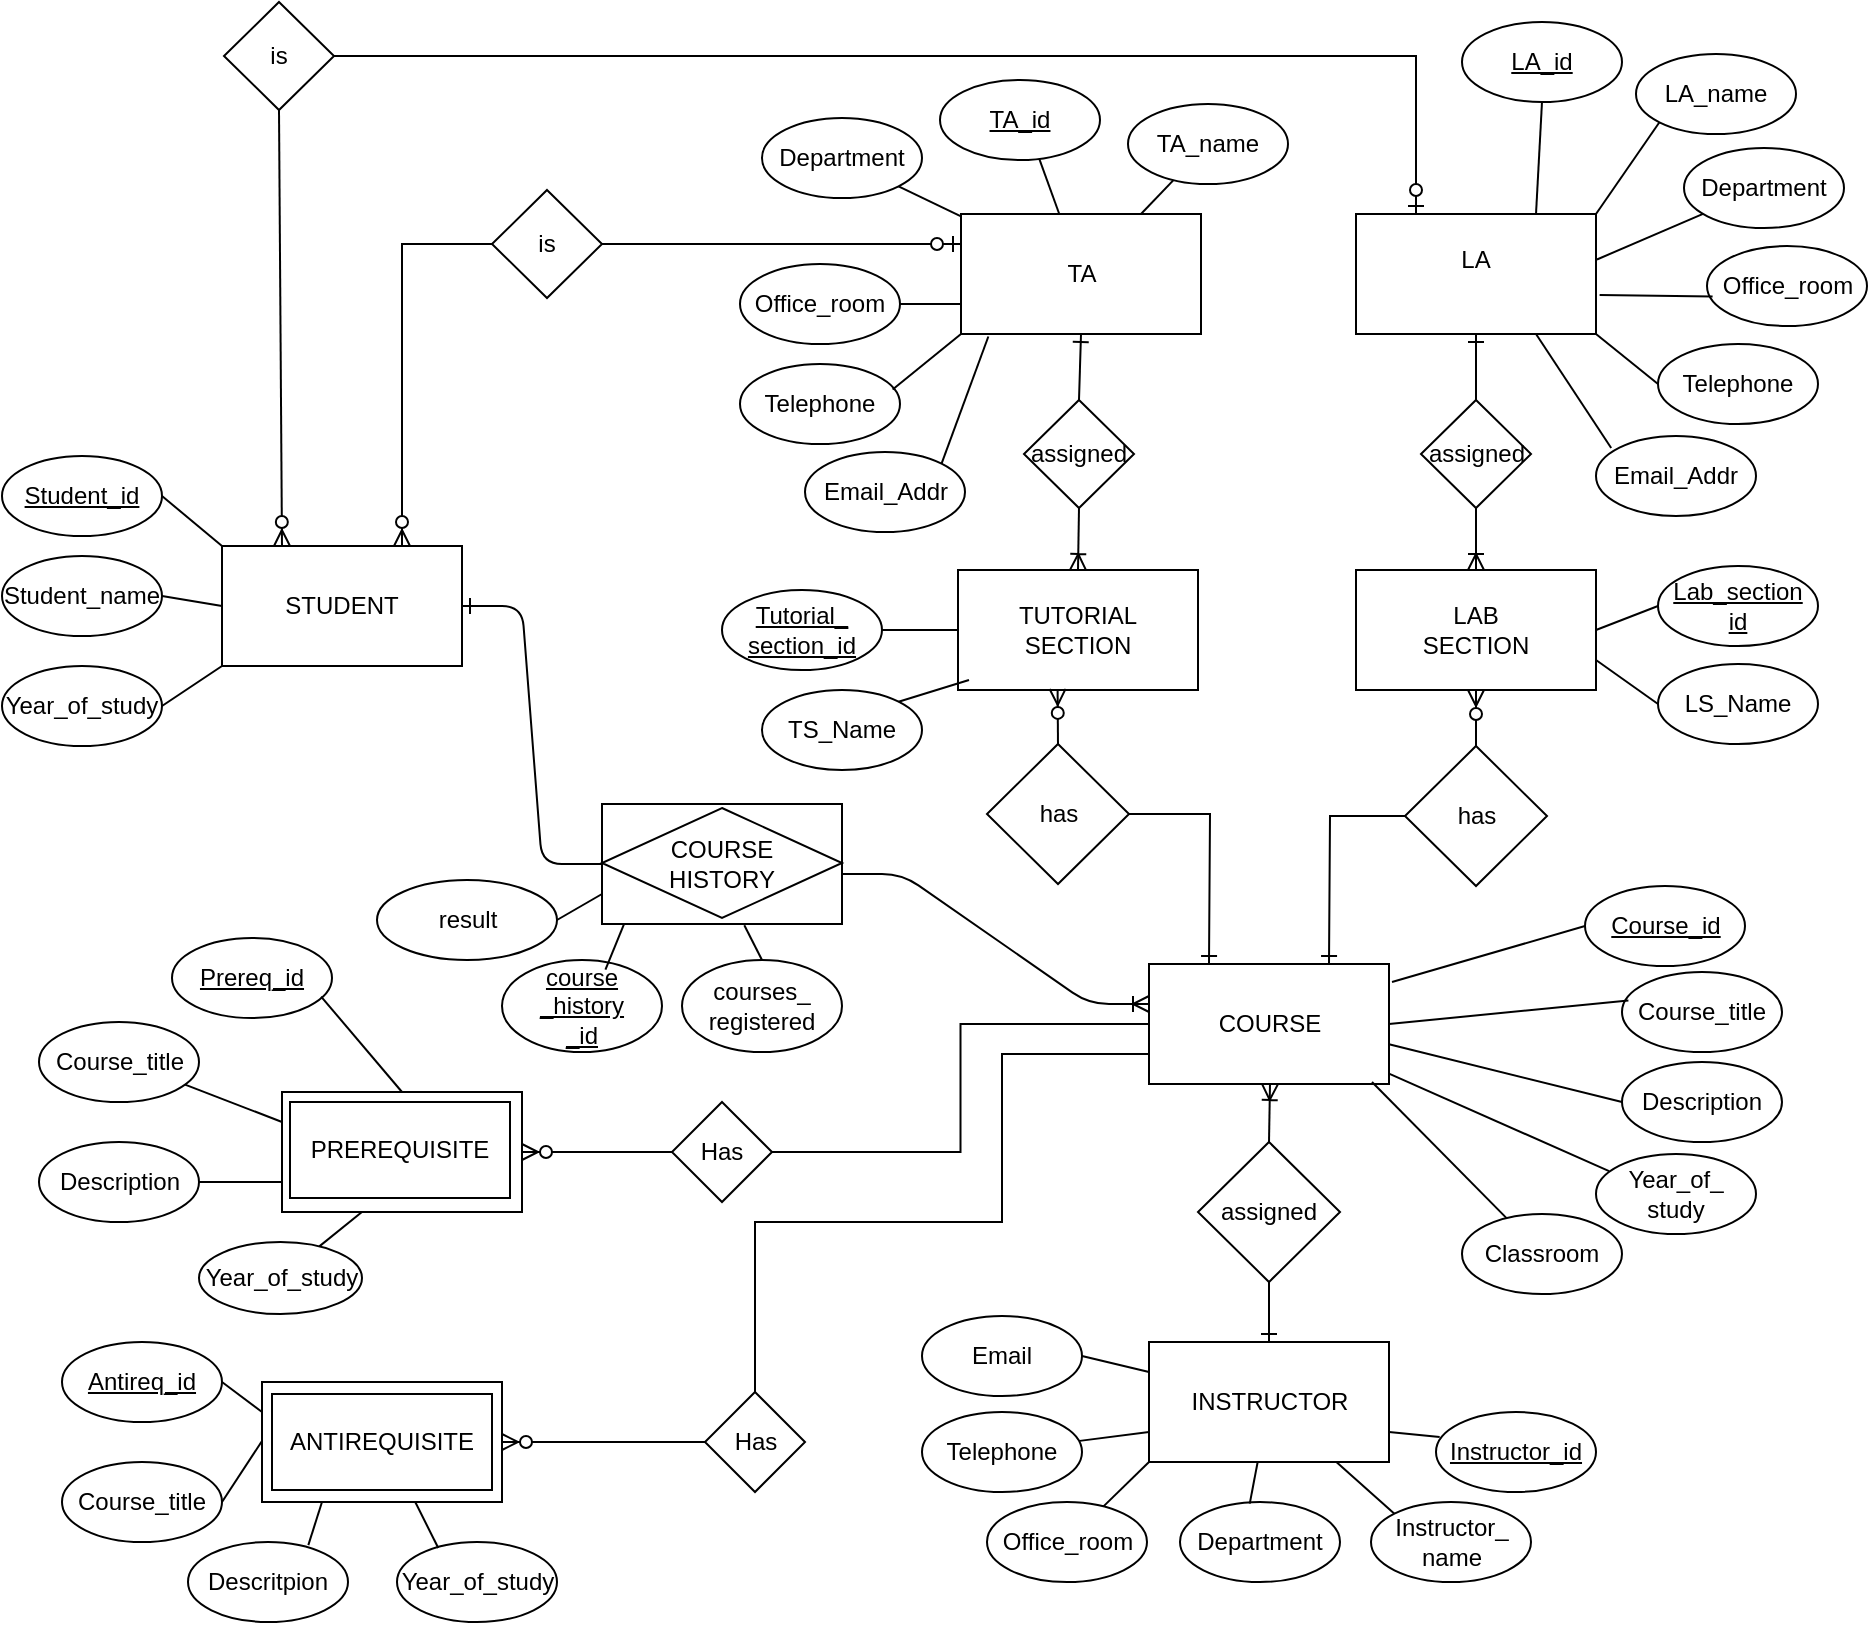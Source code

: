 <mxfile version="14.8.5" type="github">
  <diagram id="R2lEEEUBdFMjLlhIrx00" name="Page-1">
    <mxGraphModel dx="1157" dy="624" grid="1" gridSize="10" guides="1" tooltips="1" connect="1" arrows="1" fold="1" page="1" pageScale="1" pageWidth="1100" pageHeight="850" math="0" shadow="0" extFonts="Permanent Marker^https://fonts.googleapis.com/css?family=Permanent+Marker">
      <root>
        <mxCell id="0" />
        <mxCell id="1" parent="0" />
        <mxCell id="dtSJZiSJ7NeYfZaBEJuU-1" value="COURSE" style="rounded=0;whiteSpace=wrap;html=1;" parent="1" vertex="1">
          <mxGeometry x="683.5" y="491" width="120" height="60" as="geometry" />
        </mxCell>
        <mxCell id="dtSJZiSJ7NeYfZaBEJuU-2" value="&lt;div&gt;LA&lt;/div&gt;&lt;div&gt;&lt;br&gt;&lt;/div&gt;" style="rounded=0;whiteSpace=wrap;html=1;" parent="1" vertex="1">
          <mxGeometry x="787" y="116" width="120" height="60" as="geometry" />
        </mxCell>
        <mxCell id="dtSJZiSJ7NeYfZaBEJuU-4" value="has" style="rhombus;whiteSpace=wrap;html=1;" parent="1" vertex="1">
          <mxGeometry x="602.5" y="381" width="71" height="70" as="geometry" />
        </mxCell>
        <mxCell id="dtSJZiSJ7NeYfZaBEJuU-5" value="has" style="rhombus;whiteSpace=wrap;html=1;" parent="1" vertex="1">
          <mxGeometry x="811.5" y="382" width="71" height="70" as="geometry" />
        </mxCell>
        <mxCell id="dtSJZiSJ7NeYfZaBEJuU-6" value="&lt;u&gt;Course_id&lt;/u&gt;" style="ellipse;whiteSpace=wrap;html=1;" parent="1" vertex="1">
          <mxGeometry x="901.5" y="452" width="80" height="40" as="geometry" />
        </mxCell>
        <mxCell id="dtSJZiSJ7NeYfZaBEJuU-7" value="Course_title" style="ellipse;whiteSpace=wrap;html=1;" parent="1" vertex="1">
          <mxGeometry x="920" y="495" width="80" height="40" as="geometry" />
        </mxCell>
        <mxCell id="dtSJZiSJ7NeYfZaBEJuU-8" value="Description" style="ellipse;whiteSpace=wrap;html=1;" parent="1" vertex="1">
          <mxGeometry x="920" y="540" width="80" height="40" as="geometry" />
        </mxCell>
        <mxCell id="dtSJZiSJ7NeYfZaBEJuU-9" value="Year_of_&lt;div&gt;study&lt;br&gt;&lt;/div&gt;" style="ellipse;whiteSpace=wrap;html=1;" parent="1" vertex="1">
          <mxGeometry x="907" y="586" width="80" height="40" as="geometry" />
        </mxCell>
        <mxCell id="dtSJZiSJ7NeYfZaBEJuU-10" value="Classroom" style="ellipse;whiteSpace=wrap;html=1;" parent="1" vertex="1">
          <mxGeometry x="840" y="616" width="80" height="40" as="geometry" />
        </mxCell>
        <mxCell id="dtSJZiSJ7NeYfZaBEJuU-12" value="TA" style="rounded=0;whiteSpace=wrap;html=1;" parent="1" vertex="1">
          <mxGeometry x="589.5" y="116" width="120" height="60" as="geometry" />
        </mxCell>
        <mxCell id="dtSJZiSJ7NeYfZaBEJuU-87" value="assigned" style="rhombus;whiteSpace=wrap;html=1;" parent="1" vertex="1">
          <mxGeometry x="621" y="209" width="55" height="54" as="geometry" />
        </mxCell>
        <mxCell id="dtSJZiSJ7NeYfZaBEJuU-88" value="assigned" style="rhombus;whiteSpace=wrap;html=1;" parent="1" vertex="1">
          <mxGeometry x="819.5" y="209" width="55" height="54" as="geometry" />
        </mxCell>
        <mxCell id="dtSJZiSJ7NeYfZaBEJuU-3" value="&lt;div&gt;TUTORIAL&lt;/div&gt;&lt;div&gt;SECTION&lt;br&gt;&lt;/div&gt;" style="rounded=0;whiteSpace=wrap;html=1;" parent="1" vertex="1">
          <mxGeometry x="588" y="294" width="120" height="60" as="geometry" />
        </mxCell>
        <mxCell id="dtSJZiSJ7NeYfZaBEJuU-13" value="&lt;div&gt;&lt;div&gt;LAB&lt;/div&gt;&lt;div&gt;SECTION&lt;br&gt;&lt;/div&gt;&lt;/div&gt;" style="rounded=0;whiteSpace=wrap;html=1;" parent="1" vertex="1">
          <mxGeometry x="787" y="294" width="120" height="60" as="geometry" />
        </mxCell>
        <mxCell id="dtSJZiSJ7NeYfZaBEJuU-90" value="INSTRUCTOR" style="rounded=0;whiteSpace=wrap;html=1;" parent="1" vertex="1">
          <mxGeometry x="683.5" y="680" width="120" height="60" as="geometry" />
        </mxCell>
        <mxCell id="dtSJZiSJ7NeYfZaBEJuU-91" value="assigned" style="rhombus;whiteSpace=wrap;html=1;" parent="1" vertex="1">
          <mxGeometry x="708" y="580" width="71" height="70" as="geometry" />
        </mxCell>
        <mxCell id="dtSJZiSJ7NeYfZaBEJuU-92" value="is" style="rhombus;whiteSpace=wrap;html=1;" parent="1" vertex="1">
          <mxGeometry x="355" y="104" width="55" height="54" as="geometry" />
        </mxCell>
        <mxCell id="dtSJZiSJ7NeYfZaBEJuU-93" value="is" style="rhombus;whiteSpace=wrap;html=1;" parent="1" vertex="1">
          <mxGeometry x="221" y="10" width="55" height="54" as="geometry" />
        </mxCell>
        <mxCell id="dtSJZiSJ7NeYfZaBEJuU-94" value="STUDENT" style="rounded=0;whiteSpace=wrap;html=1;" parent="1" vertex="1">
          <mxGeometry x="220" y="282" width="120" height="60" as="geometry" />
        </mxCell>
        <mxCell id="dtSJZiSJ7NeYfZaBEJuU-101" value="" style="group" parent="1" vertex="1" connectable="0">
          <mxGeometry x="250" y="555" width="120" height="62" as="geometry" />
        </mxCell>
        <mxCell id="dtSJZiSJ7NeYfZaBEJuU-97" value="PREREQUISITE" style="rounded=0;whiteSpace=wrap;html=1;" parent="dtSJZiSJ7NeYfZaBEJuU-101" vertex="1">
          <mxGeometry width="120" height="60" as="geometry" />
        </mxCell>
        <mxCell id="snVMvcun_iJOE07Ua8r6-9" value="PREREQUISITE" style="rounded=0;whiteSpace=wrap;html=1;" vertex="1" parent="dtSJZiSJ7NeYfZaBEJuU-101">
          <mxGeometry x="4" y="5" width="110" height="48" as="geometry" />
        </mxCell>
        <mxCell id="dtSJZiSJ7NeYfZaBEJuU-102" value="" style="group" parent="1" vertex="1" connectable="0">
          <mxGeometry x="410" y="411" width="120" height="60" as="geometry" />
        </mxCell>
        <mxCell id="dtSJZiSJ7NeYfZaBEJuU-95" value="" style="rounded=0;whiteSpace=wrap;html=1;" parent="dtSJZiSJ7NeYfZaBEJuU-102" vertex="1">
          <mxGeometry width="120" height="60" as="geometry" />
        </mxCell>
        <mxCell id="dtSJZiSJ7NeYfZaBEJuU-96" value="&lt;div&gt;COURSE&lt;/div&gt;&lt;div&gt;HISTORY&lt;br&gt;&lt;/div&gt;" style="rhombus;whiteSpace=wrap;html=1;" parent="dtSJZiSJ7NeYfZaBEJuU-102" vertex="1">
          <mxGeometry y="2" width="120" height="55" as="geometry" />
        </mxCell>
        <mxCell id="dtSJZiSJ7NeYfZaBEJuU-103" value="" style="group" parent="1" vertex="1" connectable="0">
          <mxGeometry x="240" y="700" width="120" height="60" as="geometry" />
        </mxCell>
        <mxCell id="dtSJZiSJ7NeYfZaBEJuU-99" value="" style="rounded=0;whiteSpace=wrap;html=1;" parent="dtSJZiSJ7NeYfZaBEJuU-103" vertex="1">
          <mxGeometry width="120" height="60" as="geometry" />
        </mxCell>
        <mxCell id="snVMvcun_iJOE07Ua8r6-13" value="ANTIREQUISITE" style="rounded=0;whiteSpace=wrap;html=1;" vertex="1" parent="dtSJZiSJ7NeYfZaBEJuU-103">
          <mxGeometry x="5" y="6" width="110" height="48" as="geometry" />
        </mxCell>
        <mxCell id="dtSJZiSJ7NeYfZaBEJuU-104" value="&lt;u&gt;Student_id&lt;/u&gt;" style="ellipse;whiteSpace=wrap;html=1;" parent="1" vertex="1">
          <mxGeometry x="110" y="237" width="80" height="40" as="geometry" />
        </mxCell>
        <mxCell id="dtSJZiSJ7NeYfZaBEJuU-105" value="Student_name" style="ellipse;whiteSpace=wrap;html=1;" parent="1" vertex="1">
          <mxGeometry x="110" y="287" width="80" height="40" as="geometry" />
        </mxCell>
        <mxCell id="dtSJZiSJ7NeYfZaBEJuU-106" value="Year_of_study" style="ellipse;whiteSpace=wrap;html=1;" parent="1" vertex="1">
          <mxGeometry x="110" y="342" width="80" height="40" as="geometry" />
        </mxCell>
        <mxCell id="dtSJZiSJ7NeYfZaBEJuU-107" value="Office_room" style="ellipse;whiteSpace=wrap;html=1;" parent="1" vertex="1">
          <mxGeometry x="602.5" y="760" width="80" height="40" as="geometry" />
        </mxCell>
        <mxCell id="dtSJZiSJ7NeYfZaBEJuU-108" value="Department" style="ellipse;whiteSpace=wrap;html=1;" parent="1" vertex="1">
          <mxGeometry x="699" y="760" width="80" height="40" as="geometry" />
        </mxCell>
        <mxCell id="dtSJZiSJ7NeYfZaBEJuU-109" value="Instructor_&lt;div&gt;name&lt;/div&gt;" style="ellipse;whiteSpace=wrap;html=1;" parent="1" vertex="1">
          <mxGeometry x="794.5" y="760" width="80" height="40" as="geometry" />
        </mxCell>
        <mxCell id="dtSJZiSJ7NeYfZaBEJuU-110" value="Telephone" style="ellipse;whiteSpace=wrap;html=1;" parent="1" vertex="1">
          <mxGeometry x="570" y="715" width="80" height="40" as="geometry" />
        </mxCell>
        <mxCell id="dtSJZiSJ7NeYfZaBEJuU-111" value="Email" style="ellipse;whiteSpace=wrap;html=1;" parent="1" vertex="1">
          <mxGeometry x="570" y="667" width="80" height="40" as="geometry" />
        </mxCell>
        <mxCell id="dtSJZiSJ7NeYfZaBEJuU-112" value="&lt;u&gt;Instructor_id&lt;/u&gt;" style="ellipse;whiteSpace=wrap;html=1;" parent="1" vertex="1">
          <mxGeometry x="827" y="715" width="80" height="40" as="geometry" />
        </mxCell>
        <mxCell id="dtSJZiSJ7NeYfZaBEJuU-113" value="LA_name" style="ellipse;whiteSpace=wrap;html=1;" parent="1" vertex="1">
          <mxGeometry x="927" y="36" width="80" height="40" as="geometry" />
        </mxCell>
        <mxCell id="dtSJZiSJ7NeYfZaBEJuU-114" value="Department" style="ellipse;whiteSpace=wrap;html=1;" parent="1" vertex="1">
          <mxGeometry x="951" y="83" width="80" height="40" as="geometry" />
        </mxCell>
        <mxCell id="dtSJZiSJ7NeYfZaBEJuU-115" value="Office_room" style="ellipse;whiteSpace=wrap;html=1;" parent="1" vertex="1">
          <mxGeometry x="962.5" y="132" width="80" height="40" as="geometry" />
        </mxCell>
        <mxCell id="dtSJZiSJ7NeYfZaBEJuU-116" value="Telephone" style="ellipse;whiteSpace=wrap;html=1;" parent="1" vertex="1">
          <mxGeometry x="938" y="181" width="80" height="40" as="geometry" />
        </mxCell>
        <mxCell id="dtSJZiSJ7NeYfZaBEJuU-118" value="Email_Addr" style="ellipse;whiteSpace=wrap;html=1;" parent="1" vertex="1">
          <mxGeometry x="907" y="227" width="80" height="40" as="geometry" />
        </mxCell>
        <mxCell id="dtSJZiSJ7NeYfZaBEJuU-119" value="&lt;u&gt;LA_id&lt;/u&gt;" style="ellipse;whiteSpace=wrap;html=1;" parent="1" vertex="1">
          <mxGeometry x="840" y="20" width="80" height="40" as="geometry" />
        </mxCell>
        <mxCell id="dtSJZiSJ7NeYfZaBEJuU-120" value="&lt;u&gt;Lab_section&lt;/u&gt;&lt;div&gt;&lt;u&gt;id&lt;br&gt;&lt;/u&gt;&lt;/div&gt;" style="ellipse;whiteSpace=wrap;html=1;" parent="1" vertex="1">
          <mxGeometry x="938" y="292" width="80" height="40" as="geometry" />
        </mxCell>
        <mxCell id="dtSJZiSJ7NeYfZaBEJuU-121" value="&lt;u&gt;Tutorial_&lt;/u&gt;&lt;div&gt;&lt;u&gt;section_id&lt;br&gt;&lt;/u&gt;&lt;/div&gt;" style="ellipse;whiteSpace=wrap;html=1;" parent="1" vertex="1">
          <mxGeometry x="470" y="304" width="80" height="40" as="geometry" />
        </mxCell>
        <mxCell id="dtSJZiSJ7NeYfZaBEJuU-122" value="&lt;u&gt;Prereq_id&lt;/u&gt;" style="ellipse;whiteSpace=wrap;html=1;" parent="1" vertex="1">
          <mxGeometry x="195" y="478" width="80" height="40" as="geometry" />
        </mxCell>
        <mxCell id="dtSJZiSJ7NeYfZaBEJuU-123" value="Course_title" style="ellipse;whiteSpace=wrap;html=1;" parent="1" vertex="1">
          <mxGeometry x="128.5" y="520" width="80" height="40" as="geometry" />
        </mxCell>
        <mxCell id="dtSJZiSJ7NeYfZaBEJuU-124" value="Description" style="ellipse;whiteSpace=wrap;html=1;" parent="1" vertex="1">
          <mxGeometry x="128.5" y="580" width="80" height="40" as="geometry" />
        </mxCell>
        <mxCell id="dtSJZiSJ7NeYfZaBEJuU-125" value="&lt;u&gt;Antireq_id&lt;/u&gt;" style="ellipse;whiteSpace=wrap;html=1;" parent="1" vertex="1">
          <mxGeometry x="140" y="680" width="80" height="40" as="geometry" />
        </mxCell>
        <mxCell id="dtSJZiSJ7NeYfZaBEJuU-126" value="Course_title" style="ellipse;whiteSpace=wrap;html=1;" parent="1" vertex="1">
          <mxGeometry x="140" y="740" width="80" height="40" as="geometry" />
        </mxCell>
        <mxCell id="dtSJZiSJ7NeYfZaBEJuU-127" value="Descritpion" style="ellipse;whiteSpace=wrap;html=1;" parent="1" vertex="1">
          <mxGeometry x="203" y="780" width="80" height="40" as="geometry" />
        </mxCell>
        <mxCell id="dtSJZiSJ7NeYfZaBEJuU-129" value="Year_of_study" style="ellipse;whiteSpace=wrap;html=1;" parent="1" vertex="1">
          <mxGeometry x="208.5" y="630" width="81.5" height="36" as="geometry" />
        </mxCell>
        <mxCell id="dtSJZiSJ7NeYfZaBEJuU-130" value="Year_of_study" style="ellipse;whiteSpace=wrap;html=1;" parent="1" vertex="1">
          <mxGeometry x="307.5" y="780" width="80" height="40" as="geometry" />
        </mxCell>
        <mxCell id="dtSJZiSJ7NeYfZaBEJuU-131" value="Department" style="ellipse;whiteSpace=wrap;html=1;" parent="1" vertex="1">
          <mxGeometry x="490" y="68" width="80" height="40" as="geometry" />
        </mxCell>
        <mxCell id="dtSJZiSJ7NeYfZaBEJuU-132" value="Office_room" style="ellipse;whiteSpace=wrap;html=1;" parent="1" vertex="1">
          <mxGeometry x="479" y="141" width="80" height="40" as="geometry" />
        </mxCell>
        <mxCell id="dtSJZiSJ7NeYfZaBEJuU-133" value="Telephone" style="ellipse;whiteSpace=wrap;html=1;" parent="1" vertex="1">
          <mxGeometry x="479" y="191" width="80" height="40" as="geometry" />
        </mxCell>
        <mxCell id="dtSJZiSJ7NeYfZaBEJuU-134" value="Email_Addr" style="ellipse;whiteSpace=wrap;html=1;" parent="1" vertex="1">
          <mxGeometry x="511.5" y="235" width="80" height="40" as="geometry" />
        </mxCell>
        <mxCell id="dtSJZiSJ7NeYfZaBEJuU-135" value="TA_name" style="ellipse;whiteSpace=wrap;html=1;" parent="1" vertex="1">
          <mxGeometry x="673" y="61" width="80" height="40" as="geometry" />
        </mxCell>
        <mxCell id="dtSJZiSJ7NeYfZaBEJuU-136" value="&lt;u&gt;TA_id&lt;/u&gt;" style="ellipse;whiteSpace=wrap;html=1;" parent="1" vertex="1">
          <mxGeometry x="579" y="49" width="80" height="40" as="geometry" />
        </mxCell>
        <mxCell id="dtSJZiSJ7NeYfZaBEJuU-152" value="" style="endArrow=none;html=1;exitX=1;exitY=0.5;exitDx=0;exitDy=0;entryX=0;entryY=0;entryDx=0;entryDy=0;" parent="1" source="dtSJZiSJ7NeYfZaBEJuU-104" target="dtSJZiSJ7NeYfZaBEJuU-94" edge="1">
          <mxGeometry width="50" height="50" relative="1" as="geometry">
            <mxPoint x="210" y="260" as="sourcePoint" />
            <mxPoint x="220" y="280" as="targetPoint" />
          </mxGeometry>
        </mxCell>
        <mxCell id="dtSJZiSJ7NeYfZaBEJuU-153" value="" style="endArrow=none;html=1;exitX=1;exitY=0.5;exitDx=0;exitDy=0;entryX=0;entryY=0.5;entryDx=0;entryDy=0;" parent="1" source="dtSJZiSJ7NeYfZaBEJuU-105" target="dtSJZiSJ7NeYfZaBEJuU-94" edge="1">
          <mxGeometry width="50" height="50" relative="1" as="geometry">
            <mxPoint x="300" y="420" as="sourcePoint" />
            <mxPoint x="350" y="370" as="targetPoint" />
          </mxGeometry>
        </mxCell>
        <mxCell id="dtSJZiSJ7NeYfZaBEJuU-154" value="" style="endArrow=none;html=1;exitX=1;exitY=0.5;exitDx=0;exitDy=0;entryX=0;entryY=1;entryDx=0;entryDy=0;" parent="1" source="dtSJZiSJ7NeYfZaBEJuU-106" target="dtSJZiSJ7NeYfZaBEJuU-94" edge="1">
          <mxGeometry width="50" height="50" relative="1" as="geometry">
            <mxPoint x="300" y="420" as="sourcePoint" />
            <mxPoint x="350" y="370" as="targetPoint" />
          </mxGeometry>
        </mxCell>
        <mxCell id="dtSJZiSJ7NeYfZaBEJuU-155" value="" style="endArrow=none;html=1;exitX=0.932;exitY=0.732;exitDx=0;exitDy=0;exitPerimeter=0;entryX=0.5;entryY=0;entryDx=0;entryDy=0;" parent="1" source="dtSJZiSJ7NeYfZaBEJuU-122" target="dtSJZiSJ7NeYfZaBEJuU-97" edge="1">
          <mxGeometry width="50" height="50" relative="1" as="geometry">
            <mxPoint x="300" y="420" as="sourcePoint" />
            <mxPoint x="350" y="370" as="targetPoint" />
          </mxGeometry>
        </mxCell>
        <mxCell id="dtSJZiSJ7NeYfZaBEJuU-156" value="" style="endArrow=none;html=1;entryX=0;entryY=0.25;entryDx=0;entryDy=0;exitX=0.913;exitY=0.782;exitDx=0;exitDy=0;exitPerimeter=0;" parent="1" source="dtSJZiSJ7NeYfZaBEJuU-123" target="dtSJZiSJ7NeYfZaBEJuU-97" edge="1">
          <mxGeometry width="50" height="50" relative="1" as="geometry">
            <mxPoint x="204" y="537" as="sourcePoint" />
            <mxPoint x="350" y="370" as="targetPoint" />
          </mxGeometry>
        </mxCell>
        <mxCell id="dtSJZiSJ7NeYfZaBEJuU-157" value="" style="endArrow=none;html=1;exitX=1;exitY=0.5;exitDx=0;exitDy=0;entryX=0;entryY=0.75;entryDx=0;entryDy=0;" parent="1" source="dtSJZiSJ7NeYfZaBEJuU-124" target="dtSJZiSJ7NeYfZaBEJuU-97" edge="1">
          <mxGeometry width="50" height="50" relative="1" as="geometry">
            <mxPoint x="300" y="420" as="sourcePoint" />
            <mxPoint x="240" y="590" as="targetPoint" />
          </mxGeometry>
        </mxCell>
        <mxCell id="dtSJZiSJ7NeYfZaBEJuU-158" value="" style="endArrow=none;html=1;entryX=0.333;entryY=1;entryDx=0;entryDy=0;entryPerimeter=0;" parent="1" source="dtSJZiSJ7NeYfZaBEJuU-129" target="dtSJZiSJ7NeYfZaBEJuU-97" edge="1">
          <mxGeometry width="50" height="50" relative="1" as="geometry">
            <mxPoint x="300" y="420" as="sourcePoint" />
            <mxPoint x="350" y="370" as="targetPoint" />
          </mxGeometry>
        </mxCell>
        <mxCell id="dtSJZiSJ7NeYfZaBEJuU-159" value="" style="endArrow=none;html=1;exitX=1;exitY=0.5;exitDx=0;exitDy=0;entryX=0;entryY=0.25;entryDx=0;entryDy=0;" parent="1" source="dtSJZiSJ7NeYfZaBEJuU-125" target="dtSJZiSJ7NeYfZaBEJuU-99" edge="1">
          <mxGeometry width="50" height="50" relative="1" as="geometry">
            <mxPoint x="300" y="680" as="sourcePoint" />
            <mxPoint x="240" y="699" as="targetPoint" />
          </mxGeometry>
        </mxCell>
        <mxCell id="dtSJZiSJ7NeYfZaBEJuU-160" value="" style="endArrow=none;html=1;exitX=1;exitY=0.5;exitDx=0;exitDy=0;entryX=0;entryY=0.5;entryDx=0;entryDy=0;" parent="1" source="dtSJZiSJ7NeYfZaBEJuU-126" edge="1">
          <mxGeometry width="50" height="50" relative="1" as="geometry">
            <mxPoint x="300" y="680" as="sourcePoint" />
            <mxPoint x="240" y="729.5" as="targetPoint" />
          </mxGeometry>
        </mxCell>
        <mxCell id="dtSJZiSJ7NeYfZaBEJuU-161" value="" style="endArrow=none;html=1;exitX=0.752;exitY=0.039;exitDx=0;exitDy=0;exitPerimeter=0;entryX=0.25;entryY=1;entryDx=0;entryDy=0;" parent="1" source="dtSJZiSJ7NeYfZaBEJuU-127" target="dtSJZiSJ7NeYfZaBEJuU-99" edge="1">
          <mxGeometry width="50" height="50" relative="1" as="geometry">
            <mxPoint x="300" y="700" as="sourcePoint" />
            <mxPoint x="350" y="650" as="targetPoint" />
          </mxGeometry>
        </mxCell>
        <mxCell id="dtSJZiSJ7NeYfZaBEJuU-162" value="" style="endArrow=none;html=1;exitX=0.258;exitY=0.075;exitDx=0;exitDy=0;exitPerimeter=0;entryX=0.639;entryY=1.002;entryDx=0;entryDy=0;entryPerimeter=0;" parent="1" source="dtSJZiSJ7NeYfZaBEJuU-130" target="dtSJZiSJ7NeYfZaBEJuU-99" edge="1">
          <mxGeometry width="50" height="50" relative="1" as="geometry">
            <mxPoint x="300" y="700" as="sourcePoint" />
            <mxPoint x="350" y="650" as="targetPoint" />
          </mxGeometry>
        </mxCell>
        <mxCell id="dtSJZiSJ7NeYfZaBEJuU-163" value="" style="endArrow=none;html=1;exitX=1;exitY=0.5;exitDx=0;exitDy=0;entryX=0;entryY=0.25;entryDx=0;entryDy=0;" parent="1" source="dtSJZiSJ7NeYfZaBEJuU-111" target="dtSJZiSJ7NeYfZaBEJuU-90" edge="1">
          <mxGeometry width="50" height="50" relative="1" as="geometry">
            <mxPoint x="790" y="700" as="sourcePoint" />
            <mxPoint x="840" y="650" as="targetPoint" />
          </mxGeometry>
        </mxCell>
        <mxCell id="dtSJZiSJ7NeYfZaBEJuU-164" value="" style="endArrow=none;html=1;exitX=0.986;exitY=0.361;exitDx=0;exitDy=0;exitPerimeter=0;entryX=0;entryY=0.75;entryDx=0;entryDy=0;" parent="1" source="dtSJZiSJ7NeYfZaBEJuU-110" target="dtSJZiSJ7NeYfZaBEJuU-90" edge="1">
          <mxGeometry width="50" height="50" relative="1" as="geometry">
            <mxPoint x="790" y="700" as="sourcePoint" />
            <mxPoint x="840" y="650" as="targetPoint" />
          </mxGeometry>
        </mxCell>
        <mxCell id="dtSJZiSJ7NeYfZaBEJuU-165" value="" style="endArrow=none;html=1;entryX=0;entryY=1;entryDx=0;entryDy=0;" parent="1" source="dtSJZiSJ7NeYfZaBEJuU-107" target="dtSJZiSJ7NeYfZaBEJuU-90" edge="1">
          <mxGeometry width="50" height="50" relative="1" as="geometry">
            <mxPoint x="680" y="760" as="sourcePoint" />
            <mxPoint x="840" y="650" as="targetPoint" />
          </mxGeometry>
        </mxCell>
        <mxCell id="dtSJZiSJ7NeYfZaBEJuU-166" value="" style="endArrow=none;html=1;exitX=0.436;exitY=0.021;exitDx=0;exitDy=0;exitPerimeter=0;" parent="1" source="dtSJZiSJ7NeYfZaBEJuU-108" target="dtSJZiSJ7NeYfZaBEJuU-90" edge="1">
          <mxGeometry width="50" height="50" relative="1" as="geometry">
            <mxPoint x="790" y="700" as="sourcePoint" />
            <mxPoint x="840" y="650" as="targetPoint" />
          </mxGeometry>
        </mxCell>
        <mxCell id="dtSJZiSJ7NeYfZaBEJuU-167" value="" style="endArrow=none;html=1;exitX=0;exitY=0;exitDx=0;exitDy=0;" parent="1" source="dtSJZiSJ7NeYfZaBEJuU-109" target="dtSJZiSJ7NeYfZaBEJuU-90" edge="1">
          <mxGeometry width="50" height="50" relative="1" as="geometry">
            <mxPoint x="790" y="700" as="sourcePoint" />
            <mxPoint x="840" y="650" as="targetPoint" />
          </mxGeometry>
        </mxCell>
        <mxCell id="dtSJZiSJ7NeYfZaBEJuU-168" value="" style="endArrow=none;html=1;exitX=1;exitY=0.75;exitDx=0;exitDy=0;entryX=0.023;entryY=0.311;entryDx=0;entryDy=0;entryPerimeter=0;" parent="1" source="dtSJZiSJ7NeYfZaBEJuU-90" target="dtSJZiSJ7NeYfZaBEJuU-112" edge="1">
          <mxGeometry width="50" height="50" relative="1" as="geometry">
            <mxPoint x="790" y="700" as="sourcePoint" />
            <mxPoint x="840" y="650" as="targetPoint" />
          </mxGeometry>
        </mxCell>
        <mxCell id="dtSJZiSJ7NeYfZaBEJuU-169" value="" style="endArrow=none;html=1;" parent="1" target="dtSJZiSJ7NeYfZaBEJuU-10" edge="1">
          <mxGeometry width="50" height="50" relative="1" as="geometry">
            <mxPoint x="795" y="550" as="sourcePoint" />
            <mxPoint x="890" y="660" as="targetPoint" />
          </mxGeometry>
        </mxCell>
        <mxCell id="dtSJZiSJ7NeYfZaBEJuU-170" value="" style="endArrow=none;html=1;entryX=0.082;entryY=0.215;entryDx=0;entryDy=0;exitX=1;exitY=0.913;exitDx=0;exitDy=0;exitPerimeter=0;entryPerimeter=0;" parent="1" source="dtSJZiSJ7NeYfZaBEJuU-1" target="dtSJZiSJ7NeYfZaBEJuU-9" edge="1">
          <mxGeometry width="50" height="50" relative="1" as="geometry">
            <mxPoint x="840" y="710" as="sourcePoint" />
            <mxPoint x="890" y="660" as="targetPoint" />
          </mxGeometry>
        </mxCell>
        <mxCell id="dtSJZiSJ7NeYfZaBEJuU-171" value="" style="endArrow=none;html=1;exitX=1;exitY=0.668;exitDx=0;exitDy=0;exitPerimeter=0;entryX=0;entryY=0.5;entryDx=0;entryDy=0;" parent="1" source="dtSJZiSJ7NeYfZaBEJuU-1" target="dtSJZiSJ7NeYfZaBEJuU-8" edge="1">
          <mxGeometry width="50" height="50" relative="1" as="geometry">
            <mxPoint x="840" y="710" as="sourcePoint" />
            <mxPoint x="870" y="540" as="targetPoint" />
          </mxGeometry>
        </mxCell>
        <mxCell id="dtSJZiSJ7NeYfZaBEJuU-172" value="" style="endArrow=none;html=1;entryX=0.04;entryY=0.356;entryDx=0;entryDy=0;entryPerimeter=0;exitX=1;exitY=0.5;exitDx=0;exitDy=0;" parent="1" source="dtSJZiSJ7NeYfZaBEJuU-1" target="dtSJZiSJ7NeYfZaBEJuU-7" edge="1">
          <mxGeometry width="50" height="50" relative="1" as="geometry">
            <mxPoint x="804" y="500" as="sourcePoint" />
            <mxPoint x="890" y="560" as="targetPoint" />
          </mxGeometry>
        </mxCell>
        <mxCell id="dtSJZiSJ7NeYfZaBEJuU-175" value="" style="endArrow=none;html=1;entryX=0;entryY=0.5;entryDx=0;entryDy=0;" parent="1" target="dtSJZiSJ7NeYfZaBEJuU-6" edge="1">
          <mxGeometry width="50" height="50" relative="1" as="geometry">
            <mxPoint x="805" y="500" as="sourcePoint" />
            <mxPoint x="890" y="560" as="targetPoint" />
          </mxGeometry>
        </mxCell>
        <mxCell id="dtSJZiSJ7NeYfZaBEJuU-176" value="" style="endArrow=none;html=1;entryX=0;entryY=0.5;entryDx=0;entryDy=0;exitX=1;exitY=0.5;exitDx=0;exitDy=0;" parent="1" source="dtSJZiSJ7NeYfZaBEJuU-13" target="dtSJZiSJ7NeYfZaBEJuU-120" edge="1">
          <mxGeometry width="50" height="50" relative="1" as="geometry">
            <mxPoint x="840" y="360" as="sourcePoint" />
            <mxPoint x="890" y="310" as="targetPoint" />
          </mxGeometry>
        </mxCell>
        <mxCell id="dtSJZiSJ7NeYfZaBEJuU-177" value="" style="endArrow=none;html=1;entryX=0.095;entryY=0.15;entryDx=0;entryDy=0;entryPerimeter=0;exitX=0.75;exitY=1;exitDx=0;exitDy=0;" parent="1" source="dtSJZiSJ7NeYfZaBEJuU-2" target="dtSJZiSJ7NeYfZaBEJuU-118" edge="1">
          <mxGeometry width="50" height="50" relative="1" as="geometry">
            <mxPoint x="840" y="360" as="sourcePoint" />
            <mxPoint x="890" y="310" as="targetPoint" />
          </mxGeometry>
        </mxCell>
        <mxCell id="dtSJZiSJ7NeYfZaBEJuU-178" value="" style="endArrow=none;html=1;entryX=0;entryY=0.5;entryDx=0;entryDy=0;exitX=1;exitY=1;exitDx=0;exitDy=0;" parent="1" source="dtSJZiSJ7NeYfZaBEJuU-2" target="dtSJZiSJ7NeYfZaBEJuU-116" edge="1">
          <mxGeometry width="50" height="50" relative="1" as="geometry">
            <mxPoint x="840" y="250" as="sourcePoint" />
            <mxPoint x="890" y="200" as="targetPoint" />
          </mxGeometry>
        </mxCell>
        <mxCell id="dtSJZiSJ7NeYfZaBEJuU-179" value="" style="endArrow=none;html=1;entryX=0.035;entryY=0.632;entryDx=0;entryDy=0;entryPerimeter=0;exitX=1.015;exitY=0.676;exitDx=0;exitDy=0;exitPerimeter=0;" parent="1" source="dtSJZiSJ7NeYfZaBEJuU-2" target="dtSJZiSJ7NeYfZaBEJuU-115" edge="1">
          <mxGeometry width="50" height="50" relative="1" as="geometry">
            <mxPoint x="840" y="250" as="sourcePoint" />
            <mxPoint x="890" y="200" as="targetPoint" />
          </mxGeometry>
        </mxCell>
        <mxCell id="dtSJZiSJ7NeYfZaBEJuU-180" value="" style="endArrow=none;html=1;exitX=1.004;exitY=0.379;exitDx=0;exitDy=0;exitPerimeter=0;" parent="1" source="dtSJZiSJ7NeYfZaBEJuU-2" target="dtSJZiSJ7NeYfZaBEJuU-114" edge="1">
          <mxGeometry width="50" height="50" relative="1" as="geometry">
            <mxPoint x="840" y="250" as="sourcePoint" />
            <mxPoint x="890" y="200" as="targetPoint" />
          </mxGeometry>
        </mxCell>
        <mxCell id="dtSJZiSJ7NeYfZaBEJuU-181" value="" style="endArrow=none;html=1;entryX=0;entryY=1;entryDx=0;entryDy=0;exitX=1;exitY=0;exitDx=0;exitDy=0;" parent="1" source="dtSJZiSJ7NeYfZaBEJuU-2" target="dtSJZiSJ7NeYfZaBEJuU-113" edge="1">
          <mxGeometry width="50" height="50" relative="1" as="geometry">
            <mxPoint x="840" y="250" as="sourcePoint" />
            <mxPoint x="890" y="200" as="targetPoint" />
          </mxGeometry>
        </mxCell>
        <mxCell id="dtSJZiSJ7NeYfZaBEJuU-182" value="" style="endArrow=none;html=1;entryX=0.5;entryY=1;entryDx=0;entryDy=0;exitX=0.75;exitY=0;exitDx=0;exitDy=0;" parent="1" source="dtSJZiSJ7NeYfZaBEJuU-2" target="dtSJZiSJ7NeYfZaBEJuU-119" edge="1">
          <mxGeometry width="50" height="50" relative="1" as="geometry">
            <mxPoint x="840" y="250" as="sourcePoint" />
            <mxPoint x="890" y="200" as="targetPoint" />
          </mxGeometry>
        </mxCell>
        <mxCell id="dtSJZiSJ7NeYfZaBEJuU-183" value="" style="endArrow=none;html=1;exitX=0.75;exitY=0;exitDx=0;exitDy=0;" parent="1" source="dtSJZiSJ7NeYfZaBEJuU-12" target="dtSJZiSJ7NeYfZaBEJuU-135" edge="1">
          <mxGeometry width="50" height="50" relative="1" as="geometry">
            <mxPoint x="600" y="250" as="sourcePoint" />
            <mxPoint x="650" y="200" as="targetPoint" />
          </mxGeometry>
        </mxCell>
        <mxCell id="dtSJZiSJ7NeYfZaBEJuU-184" value="" style="endArrow=none;html=1;entryX=0.62;entryY=0.982;entryDx=0;entryDy=0;entryPerimeter=0;" parent="1" source="dtSJZiSJ7NeYfZaBEJuU-12" target="dtSJZiSJ7NeYfZaBEJuU-136" edge="1">
          <mxGeometry width="50" height="50" relative="1" as="geometry">
            <mxPoint x="600" y="250" as="sourcePoint" />
            <mxPoint x="650" y="200" as="targetPoint" />
          </mxGeometry>
        </mxCell>
        <mxCell id="dtSJZiSJ7NeYfZaBEJuU-186" value="" style="endArrow=none;html=1;entryX=1;entryY=1;entryDx=0;entryDy=0;" parent="1" source="dtSJZiSJ7NeYfZaBEJuU-12" target="dtSJZiSJ7NeYfZaBEJuU-131" edge="1">
          <mxGeometry width="50" height="50" relative="1" as="geometry">
            <mxPoint x="600" y="250" as="sourcePoint" />
            <mxPoint x="650" y="200" as="targetPoint" />
          </mxGeometry>
        </mxCell>
        <mxCell id="dtSJZiSJ7NeYfZaBEJuU-187" value="" style="endArrow=none;html=1;exitX=1;exitY=0;exitDx=0;exitDy=0;entryX=0.114;entryY=1.021;entryDx=0;entryDy=0;entryPerimeter=0;" parent="1" source="dtSJZiSJ7NeYfZaBEJuU-134" target="dtSJZiSJ7NeYfZaBEJuU-12" edge="1">
          <mxGeometry width="50" height="50" relative="1" as="geometry">
            <mxPoint x="600" y="250" as="sourcePoint" />
            <mxPoint x="650" y="200" as="targetPoint" />
          </mxGeometry>
        </mxCell>
        <mxCell id="dtSJZiSJ7NeYfZaBEJuU-188" value="" style="endArrow=none;html=1;entryX=0;entryY=1;entryDx=0;entryDy=0;exitX=0.954;exitY=0.318;exitDx=0;exitDy=0;exitPerimeter=0;" parent="1" source="dtSJZiSJ7NeYfZaBEJuU-133" target="dtSJZiSJ7NeYfZaBEJuU-12" edge="1">
          <mxGeometry width="50" height="50" relative="1" as="geometry">
            <mxPoint x="600" y="250" as="sourcePoint" />
            <mxPoint x="650" y="200" as="targetPoint" />
          </mxGeometry>
        </mxCell>
        <mxCell id="dtSJZiSJ7NeYfZaBEJuU-189" value="" style="endArrow=none;html=1;entryX=0;entryY=0.75;entryDx=0;entryDy=0;exitX=1;exitY=0.5;exitDx=0;exitDy=0;" parent="1" source="dtSJZiSJ7NeYfZaBEJuU-132" target="dtSJZiSJ7NeYfZaBEJuU-12" edge="1">
          <mxGeometry width="50" height="50" relative="1" as="geometry">
            <mxPoint x="600" y="250" as="sourcePoint" />
            <mxPoint x="650" y="200" as="targetPoint" />
          </mxGeometry>
        </mxCell>
        <mxCell id="dtSJZiSJ7NeYfZaBEJuU-190" value="" style="endArrow=none;html=1;exitX=1;exitY=0.5;exitDx=0;exitDy=0;entryX=0;entryY=0.5;entryDx=0;entryDy=0;" parent="1" source="dtSJZiSJ7NeYfZaBEJuU-121" target="dtSJZiSJ7NeYfZaBEJuU-3" edge="1">
          <mxGeometry width="50" height="50" relative="1" as="geometry">
            <mxPoint x="600" y="370" as="sourcePoint" />
            <mxPoint x="650" y="320" as="targetPoint" />
          </mxGeometry>
        </mxCell>
        <mxCell id="dtSJZiSJ7NeYfZaBEJuU-195" value="" style="group" parent="1" vertex="1" connectable="0">
          <mxGeometry x="450" y="489" width="80" height="46" as="geometry" />
        </mxCell>
        <mxCell id="dtSJZiSJ7NeYfZaBEJuU-193" value="&lt;div&gt;courses_&lt;/div&gt;&lt;div&gt;registered&lt;br&gt;&lt;/div&gt;" style="ellipse;whiteSpace=wrap;html=1;" parent="dtSJZiSJ7NeYfZaBEJuU-195" vertex="1">
          <mxGeometry width="80" height="46" as="geometry" />
        </mxCell>
        <mxCell id="dtSJZiSJ7NeYfZaBEJuU-196" value="" style="group" parent="1" vertex="1" connectable="0">
          <mxGeometry x="360" y="489" width="80" height="46" as="geometry" />
        </mxCell>
        <mxCell id="dtSJZiSJ7NeYfZaBEJuU-191" value="&lt;div&gt;&lt;u&gt;course&lt;/u&gt;&lt;/div&gt;&lt;div&gt;&lt;u&gt;_history&lt;/u&gt;&lt;/div&gt;&lt;div&gt;&lt;u&gt;_id&lt;br&gt;&lt;/u&gt;&lt;/div&gt;" style="ellipse;whiteSpace=wrap;html=1;" parent="dtSJZiSJ7NeYfZaBEJuU-196" vertex="1">
          <mxGeometry width="80" height="46" as="geometry" />
        </mxCell>
        <mxCell id="dtSJZiSJ7NeYfZaBEJuU-197" value="" style="endArrow=none;html=1;exitX=0.5;exitY=0;exitDx=0;exitDy=0;entryX=0.593;entryY=1.011;entryDx=0;entryDy=0;entryPerimeter=0;" parent="1" source="dtSJZiSJ7NeYfZaBEJuU-193" target="dtSJZiSJ7NeYfZaBEJuU-95" edge="1">
          <mxGeometry width="50" height="50" relative="1" as="geometry">
            <mxPoint x="490" y="460" as="sourcePoint" />
            <mxPoint x="540" y="410" as="targetPoint" />
          </mxGeometry>
        </mxCell>
        <mxCell id="dtSJZiSJ7NeYfZaBEJuU-198" value="" style="endArrow=none;html=1;exitX=0.663;exitY=0.044;exitDx=0;exitDy=0;entryX=0.093;entryY=0.994;entryDx=0;entryDy=0;entryPerimeter=0;exitPerimeter=0;" parent="1" target="dtSJZiSJ7NeYfZaBEJuU-95" edge="1">
          <mxGeometry width="50" height="50" relative="1" as="geometry">
            <mxPoint x="411.725" y="493.804" as="sourcePoint" />
            <mxPoint x="540" y="410" as="targetPoint" />
          </mxGeometry>
        </mxCell>
        <mxCell id="dtSJZiSJ7NeYfZaBEJuU-202" value="" style="edgeStyle=entityRelationEdgeStyle;fontSize=12;html=1;endArrow=ERoneToMany;exitX=1;exitY=0.5;exitDx=0;exitDy=0;entryX=0;entryY=0.25;entryDx=0;entryDy=0;" parent="1" edge="1">
          <mxGeometry width="100" height="100" relative="1" as="geometry">
            <mxPoint x="530" y="446.0" as="sourcePoint" />
            <mxPoint x="683.5" y="511" as="targetPoint" />
          </mxGeometry>
        </mxCell>
        <mxCell id="dtSJZiSJ7NeYfZaBEJuU-203" value="" style="edgeStyle=entityRelationEdgeStyle;fontSize=12;html=1;endArrow=ERone;endFill=1;" parent="1" source="dtSJZiSJ7NeYfZaBEJuU-95" target="dtSJZiSJ7NeYfZaBEJuU-94" edge="1">
          <mxGeometry width="100" height="100" relative="1" as="geometry">
            <mxPoint x="360" y="510" as="sourcePoint" />
            <mxPoint x="460" y="410" as="targetPoint" />
          </mxGeometry>
        </mxCell>
        <mxCell id="dtSJZiSJ7NeYfZaBEJuU-213" value="" style="endArrow=ERzeroToMany;html=1;rounded=0;entryX=0.415;entryY=0.991;entryDx=0;entryDy=0;entryPerimeter=0;exitX=0.5;exitY=0;exitDx=0;exitDy=0;endFill=1;" parent="1" source="dtSJZiSJ7NeYfZaBEJuU-4" target="dtSJZiSJ7NeYfZaBEJuU-3" edge="1">
          <mxGeometry relative="1" as="geometry">
            <mxPoint x="642" y="387" as="sourcePoint" />
            <mxPoint x="840" y="480" as="targetPoint" />
          </mxGeometry>
        </mxCell>
        <mxCell id="dtSJZiSJ7NeYfZaBEJuU-214" value="" style="endArrow=ERone;html=1;rounded=0;exitX=1;exitY=0.5;exitDx=0;exitDy=0;entryX=0.25;entryY=0;entryDx=0;entryDy=0;endFill=0;" parent="1" source="dtSJZiSJ7NeYfZaBEJuU-4" target="dtSJZiSJ7NeYfZaBEJuU-1" edge="1">
          <mxGeometry relative="1" as="geometry">
            <mxPoint x="600" y="410" as="sourcePoint" />
            <mxPoint x="760" y="410" as="targetPoint" />
            <Array as="points">
              <mxPoint x="714" y="416" />
            </Array>
          </mxGeometry>
        </mxCell>
        <mxCell id="dtSJZiSJ7NeYfZaBEJuU-215" value="" style="endArrow=ERone;html=1;rounded=0;exitX=0;exitY=0.5;exitDx=0;exitDy=0;endFill=0;entryX=0.75;entryY=0;entryDx=0;entryDy=0;" parent="1" source="dtSJZiSJ7NeYfZaBEJuU-5" target="dtSJZiSJ7NeYfZaBEJuU-1" edge="1">
          <mxGeometry relative="1" as="geometry">
            <mxPoint x="600" y="410" as="sourcePoint" />
            <mxPoint x="847" y="480" as="targetPoint" />
            <Array as="points">
              <mxPoint x="774" y="417" />
            </Array>
          </mxGeometry>
        </mxCell>
        <mxCell id="dtSJZiSJ7NeYfZaBEJuU-216" value="" style="endArrow=ERzeroToMany;html=1;rounded=0;entryX=0.5;entryY=1;entryDx=0;entryDy=0;endFill=1;exitX=0.5;exitY=0;exitDx=0;exitDy=0;" parent="1" source="dtSJZiSJ7NeYfZaBEJuU-5" target="dtSJZiSJ7NeYfZaBEJuU-13" edge="1">
          <mxGeometry relative="1" as="geometry">
            <mxPoint x="600" y="430" as="sourcePoint" />
            <mxPoint x="760" y="430" as="targetPoint" />
          </mxGeometry>
        </mxCell>
        <mxCell id="dtSJZiSJ7NeYfZaBEJuU-217" value="" style="endArrow=ERoneToMany;html=1;rounded=0;exitX=0.5;exitY=0;exitDx=0;exitDy=0;endFill=0;" parent="1" source="dtSJZiSJ7NeYfZaBEJuU-91" edge="1">
          <mxGeometry relative="1" as="geometry">
            <mxPoint x="730" y="550" as="sourcePoint" />
            <mxPoint x="744" y="551" as="targetPoint" />
          </mxGeometry>
        </mxCell>
        <mxCell id="dtSJZiSJ7NeYfZaBEJuU-218" value="" style="endArrow=ERone;html=1;rounded=0;exitX=0.5;exitY=1;exitDx=0;exitDy=0;entryX=0.5;entryY=0;entryDx=0;entryDy=0;endFill=0;" parent="1" source="dtSJZiSJ7NeYfZaBEJuU-91" target="dtSJZiSJ7NeYfZaBEJuU-90" edge="1">
          <mxGeometry relative="1" as="geometry">
            <mxPoint x="730" y="550" as="sourcePoint" />
            <mxPoint x="890" y="550" as="targetPoint" />
          </mxGeometry>
        </mxCell>
        <mxCell id="dtSJZiSJ7NeYfZaBEJuU-219" value="" style="endArrow=ERoneToMany;html=1;rounded=0;exitX=0.5;exitY=1;exitDx=0;exitDy=0;entryX=0.5;entryY=0;entryDx=0;entryDy=0;endFill=0;" parent="1" source="dtSJZiSJ7NeYfZaBEJuU-87" target="dtSJZiSJ7NeYfZaBEJuU-3" edge="1">
          <mxGeometry relative="1" as="geometry">
            <mxPoint x="700" y="410" as="sourcePoint" />
            <mxPoint x="860" y="410" as="targetPoint" />
          </mxGeometry>
        </mxCell>
        <mxCell id="dtSJZiSJ7NeYfZaBEJuU-220" value="" style="endArrow=ERone;html=1;rounded=0;exitX=0.5;exitY=0;exitDx=0;exitDy=0;entryX=0.5;entryY=1;entryDx=0;entryDy=0;endFill=0;" parent="1" source="dtSJZiSJ7NeYfZaBEJuU-87" target="dtSJZiSJ7NeYfZaBEJuU-12" edge="1">
          <mxGeometry relative="1" as="geometry">
            <mxPoint x="700" y="410" as="sourcePoint" />
            <mxPoint x="860" y="410" as="targetPoint" />
          </mxGeometry>
        </mxCell>
        <mxCell id="dtSJZiSJ7NeYfZaBEJuU-221" value="" style="endArrow=ERone;html=1;rounded=0;exitX=0.5;exitY=0;exitDx=0;exitDy=0;entryX=0.5;entryY=1;entryDx=0;entryDy=0;endFill=0;" parent="1" source="dtSJZiSJ7NeYfZaBEJuU-88" target="dtSJZiSJ7NeYfZaBEJuU-2" edge="1">
          <mxGeometry relative="1" as="geometry">
            <mxPoint x="658.5" y="219" as="sourcePoint" />
            <mxPoint x="659.5" y="186" as="targetPoint" />
          </mxGeometry>
        </mxCell>
        <mxCell id="dtSJZiSJ7NeYfZaBEJuU-222" value="" style="endArrow=ERoneToMany;html=1;rounded=0;exitX=0.5;exitY=1;exitDx=0;exitDy=0;entryX=0.5;entryY=0;entryDx=0;entryDy=0;endFill=0;" parent="1" source="dtSJZiSJ7NeYfZaBEJuU-88" target="dtSJZiSJ7NeYfZaBEJuU-13" edge="1">
          <mxGeometry relative="1" as="geometry">
            <mxPoint x="658.5" y="273" as="sourcePoint" />
            <mxPoint x="658" y="304" as="targetPoint" />
          </mxGeometry>
        </mxCell>
        <mxCell id="dtSJZiSJ7NeYfZaBEJuU-223" value="" style="endArrow=ERzeroToOne;html=1;rounded=0;entryX=0.25;entryY=0;entryDx=0;entryDy=0;exitX=1;exitY=0.5;exitDx=0;exitDy=0;endFill=1;" parent="1" source="dtSJZiSJ7NeYfZaBEJuU-93" target="dtSJZiSJ7NeYfZaBEJuU-2" edge="1">
          <mxGeometry relative="1" as="geometry">
            <mxPoint x="550" y="20" as="sourcePoint" />
            <mxPoint x="860" y="220" as="targetPoint" />
            <Array as="points">
              <mxPoint x="817" y="37" />
            </Array>
          </mxGeometry>
        </mxCell>
        <mxCell id="dtSJZiSJ7NeYfZaBEJuU-224" value="" style="endArrow=ERzeroToMany;html=1;rounded=0;exitX=0.5;exitY=1;exitDx=0;exitDy=0;entryX=0.25;entryY=0;entryDx=0;entryDy=0;endFill=1;" parent="1" source="dtSJZiSJ7NeYfZaBEJuU-93" target="dtSJZiSJ7NeYfZaBEJuU-94" edge="1">
          <mxGeometry relative="1" as="geometry">
            <mxPoint x="300" y="220" as="sourcePoint" />
            <mxPoint x="460" y="220" as="targetPoint" />
          </mxGeometry>
        </mxCell>
        <mxCell id="dtSJZiSJ7NeYfZaBEJuU-225" value="" style="endArrow=ERzeroToMany;html=1;rounded=0;exitX=0;exitY=0.5;exitDx=0;exitDy=0;entryX=0.75;entryY=0;entryDx=0;entryDy=0;endFill=1;" parent="1" source="dtSJZiSJ7NeYfZaBEJuU-92" target="dtSJZiSJ7NeYfZaBEJuU-94" edge="1">
          <mxGeometry relative="1" as="geometry">
            <mxPoint x="300" y="220" as="sourcePoint" />
            <mxPoint x="460" y="220" as="targetPoint" />
            <Array as="points">
              <mxPoint x="310" y="131" />
            </Array>
          </mxGeometry>
        </mxCell>
        <mxCell id="dtSJZiSJ7NeYfZaBEJuU-226" value="" style="endArrow=ERzeroToOne;html=1;rounded=0;exitX=1;exitY=0.5;exitDx=0;exitDy=0;entryX=0;entryY=0.25;entryDx=0;entryDy=0;endFill=1;" parent="1" source="dtSJZiSJ7NeYfZaBEJuU-92" target="dtSJZiSJ7NeYfZaBEJuU-12" edge="1">
          <mxGeometry relative="1" as="geometry">
            <mxPoint x="300" y="220" as="sourcePoint" />
            <mxPoint x="460" y="220" as="targetPoint" />
          </mxGeometry>
        </mxCell>
        <mxCell id="snVMvcun_iJOE07Ua8r6-1" value="result" style="ellipse;whiteSpace=wrap;html=1;" vertex="1" parent="1">
          <mxGeometry x="297.5" y="449" width="90" height="40" as="geometry" />
        </mxCell>
        <mxCell id="snVMvcun_iJOE07Ua8r6-3" value="" style="endArrow=none;html=1;exitX=1;exitY=0.5;exitDx=0;exitDy=0;entryX=0;entryY=0.75;entryDx=0;entryDy=0;" edge="1" parent="1" source="snVMvcun_iJOE07Ua8r6-1" target="dtSJZiSJ7NeYfZaBEJuU-95">
          <mxGeometry width="50" height="50" relative="1" as="geometry">
            <mxPoint x="390" y="360" as="sourcePoint" />
            <mxPoint x="440" y="310" as="targetPoint" />
          </mxGeometry>
        </mxCell>
        <mxCell id="snVMvcun_iJOE07Ua8r6-4" value="TS_Name" style="ellipse;whiteSpace=wrap;html=1;" vertex="1" parent="1">
          <mxGeometry x="490" y="354" width="80" height="40" as="geometry" />
        </mxCell>
        <mxCell id="snVMvcun_iJOE07Ua8r6-5" value="" style="endArrow=none;html=1;exitX=1;exitY=0;exitDx=0;exitDy=0;entryX=0;entryY=1;entryDx=0;entryDy=0;" edge="1" parent="1" source="snVMvcun_iJOE07Ua8r6-4">
          <mxGeometry width="50" height="50" relative="1" as="geometry">
            <mxPoint x="390" y="360" as="sourcePoint" />
            <mxPoint x="593.5" y="349" as="targetPoint" />
          </mxGeometry>
        </mxCell>
        <mxCell id="snVMvcun_iJOE07Ua8r6-6" value="LS_Name" style="ellipse;whiteSpace=wrap;html=1;" vertex="1" parent="1">
          <mxGeometry x="938" y="341" width="80" height="40" as="geometry" />
        </mxCell>
        <mxCell id="snVMvcun_iJOE07Ua8r6-8" value="" style="endArrow=none;html=1;entryX=0;entryY=0.5;entryDx=0;entryDy=0;exitX=1;exitY=0.75;exitDx=0;exitDy=0;" edge="1" parent="1" source="dtSJZiSJ7NeYfZaBEJuU-13" target="snVMvcun_iJOE07Ua8r6-6">
          <mxGeometry width="50" height="50" relative="1" as="geometry">
            <mxPoint x="570" y="360" as="sourcePoint" />
            <mxPoint x="620" y="310" as="targetPoint" />
          </mxGeometry>
        </mxCell>
        <mxCell id="snVMvcun_iJOE07Ua8r6-17" style="edgeStyle=orthogonalEdgeStyle;rounded=0;orthogonalLoop=1;jettySize=auto;html=1;exitX=0;exitY=0.5;exitDx=0;exitDy=0;entryX=1;entryY=0.5;entryDx=0;entryDy=0;endArrow=ERzeroToMany;endFill=1;" edge="1" parent="1" source="snVMvcun_iJOE07Ua8r6-14" target="dtSJZiSJ7NeYfZaBEJuU-97">
          <mxGeometry relative="1" as="geometry" />
        </mxCell>
        <mxCell id="snVMvcun_iJOE07Ua8r6-20" style="edgeStyle=orthogonalEdgeStyle;rounded=0;orthogonalLoop=1;jettySize=auto;html=1;exitX=1;exitY=0.5;exitDx=0;exitDy=0;entryX=0;entryY=0.5;entryDx=0;entryDy=0;endArrow=none;endFill=0;" edge="1" parent="1" source="snVMvcun_iJOE07Ua8r6-14" target="dtSJZiSJ7NeYfZaBEJuU-1">
          <mxGeometry relative="1" as="geometry" />
        </mxCell>
        <mxCell id="snVMvcun_iJOE07Ua8r6-14" value="&lt;div&gt;Has&lt;/div&gt;" style="rhombus;whiteSpace=wrap;html=1;" vertex="1" parent="1">
          <mxGeometry x="445" y="560" width="50" height="50" as="geometry" />
        </mxCell>
        <mxCell id="snVMvcun_iJOE07Ua8r6-19" style="edgeStyle=orthogonalEdgeStyle;rounded=0;orthogonalLoop=1;jettySize=auto;html=1;exitX=0;exitY=0.5;exitDx=0;exitDy=0;entryX=1;entryY=0.5;entryDx=0;entryDy=0;endArrow=ERzeroToMany;endFill=1;" edge="1" parent="1" source="snVMvcun_iJOE07Ua8r6-15" target="dtSJZiSJ7NeYfZaBEJuU-99">
          <mxGeometry relative="1" as="geometry" />
        </mxCell>
        <mxCell id="snVMvcun_iJOE07Ua8r6-21" style="edgeStyle=orthogonalEdgeStyle;rounded=0;orthogonalLoop=1;jettySize=auto;html=1;exitX=0.5;exitY=0;exitDx=0;exitDy=0;entryX=0;entryY=0.75;entryDx=0;entryDy=0;endArrow=none;endFill=0;" edge="1" parent="1" source="snVMvcun_iJOE07Ua8r6-15" target="dtSJZiSJ7NeYfZaBEJuU-1">
          <mxGeometry relative="1" as="geometry">
            <Array as="points">
              <mxPoint x="486" y="620" />
              <mxPoint x="610" y="620" />
              <mxPoint x="610" y="536" />
            </Array>
          </mxGeometry>
        </mxCell>
        <mxCell id="snVMvcun_iJOE07Ua8r6-15" value="&lt;div&gt;Has&lt;/div&gt;" style="rhombus;whiteSpace=wrap;html=1;" vertex="1" parent="1">
          <mxGeometry x="461.5" y="705" width="50" height="50" as="geometry" />
        </mxCell>
      </root>
    </mxGraphModel>
  </diagram>
</mxfile>
